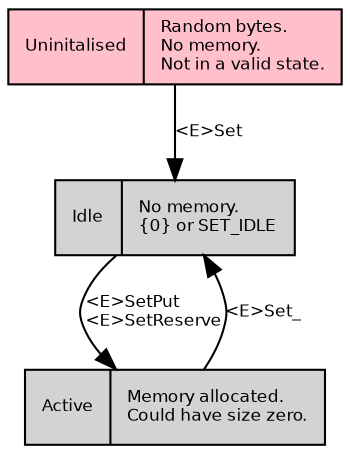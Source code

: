 digraph {
	//rankdir = LR;
	fontname = "Bitstream Vera Sans"
	fontsize = 8
	node [ fontname = "Bitstream Vera Sans" fontsize = 8 shape = "record" ]
	edge [ fontname = "Bitstream Vera Sans" fontsize = 8 ]

	node [ shape=record, style=filled ];
	null [ label = "Uninitalised|Random bytes.\lNo memory.\lNot in a valid state.\l", fillcolor = pink ];
	static [ label = "Idle|No memory.\l\{0\} or SET_IDLE\l" ];
	dynamic [ label = "Active|Memory allocated.\lCould have size zero.\l" ];
	null -> static [ label = "<E>Set" ];
	static -> dynamic [ label = "<E>SetPut\l<E>SetReserve" ];
	dynamic -> static [ label = "<E>Set_" ];
}
